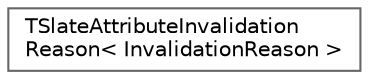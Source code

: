 digraph "Graphical Class Hierarchy"
{
 // INTERACTIVE_SVG=YES
 // LATEX_PDF_SIZE
  bgcolor="transparent";
  edge [fontname=Helvetica,fontsize=10,labelfontname=Helvetica,labelfontsize=10];
  node [fontname=Helvetica,fontsize=10,shape=box,height=0.2,width=0.4];
  rankdir="LR";
  Node0 [id="Node000000",label="TSlateAttributeInvalidation\lReason\< InvalidationReason \>",height=0.2,width=0.4,color="grey40", fillcolor="white", style="filled",URL="$db/d9a/structTSlateAttributeInvalidationReason.html",tooltip="Predicate that returns the InvalidationReason defined as argument type."];
}
